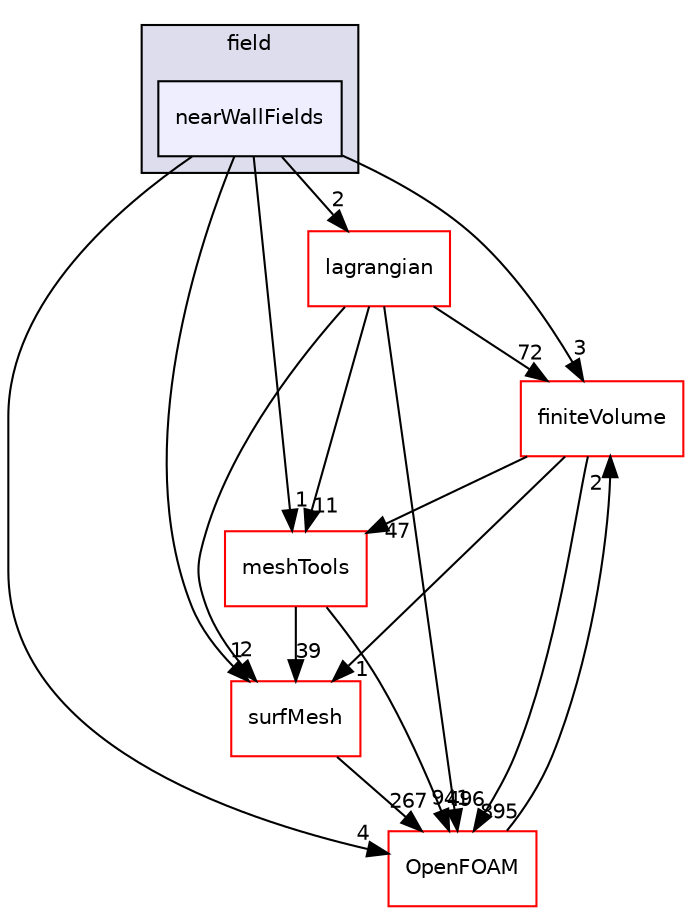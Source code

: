 digraph "src/functionObjects/field/nearWallFields" {
  bgcolor=transparent;
  compound=true
  node [ fontsize="10", fontname="Helvetica"];
  edge [ labelfontsize="10", labelfontname="Helvetica"];
  subgraph clusterdir_bae024cac12ddc6733a616261920a91f {
    graph [ bgcolor="#ddddee", pencolor="black", label="field" fontname="Helvetica", fontsize="10", URL="dir_bae024cac12ddc6733a616261920a91f.html"]
  dir_cfb7e5298cbc771b8da02a4eaaaf66b9 [shape=box, label="nearWallFields", style="filled", fillcolor="#eeeeff", pencolor="black", URL="dir_cfb7e5298cbc771b8da02a4eaaaf66b9.html"];
  }
  dir_9bd15774b555cf7259a6fa18f99fe99b [shape=box label="finiteVolume" color="red" URL="dir_9bd15774b555cf7259a6fa18f99fe99b.html"];
  dir_0a88fe22feb23ce5f078a04a1df67721 [shape=box label="surfMesh" color="red" URL="dir_0a88fe22feb23ce5f078a04a1df67721.html"];
  dir_ae30ad0bef50cf391b24c614251bb9fd [shape=box label="meshTools" color="red" URL="dir_ae30ad0bef50cf391b24c614251bb9fd.html"];
  dir_c5473ff19b20e6ec4dfe5c310b3778a8 [shape=box label="OpenFOAM" color="red" URL="dir_c5473ff19b20e6ec4dfe5c310b3778a8.html"];
  dir_f8c25efc4b6f6a8502a42d5af7554d23 [shape=box label="lagrangian" color="red" URL="dir_f8c25efc4b6f6a8502a42d5af7554d23.html"];
  dir_9bd15774b555cf7259a6fa18f99fe99b->dir_0a88fe22feb23ce5f078a04a1df67721 [headlabel="1", labeldistance=1.5 headhref="dir_000814_003623.html"];
  dir_9bd15774b555cf7259a6fa18f99fe99b->dir_ae30ad0bef50cf391b24c614251bb9fd [headlabel="47", labeldistance=1.5 headhref="dir_000814_001949.html"];
  dir_9bd15774b555cf7259a6fa18f99fe99b->dir_c5473ff19b20e6ec4dfe5c310b3778a8 [headlabel="895", labeldistance=1.5 headhref="dir_000814_002151.html"];
  dir_0a88fe22feb23ce5f078a04a1df67721->dir_c5473ff19b20e6ec4dfe5c310b3778a8 [headlabel="267", labeldistance=1.5 headhref="dir_003623_002151.html"];
  dir_ae30ad0bef50cf391b24c614251bb9fd->dir_0a88fe22feb23ce5f078a04a1df67721 [headlabel="39", labeldistance=1.5 headhref="dir_001949_003623.html"];
  dir_ae30ad0bef50cf391b24c614251bb9fd->dir_c5473ff19b20e6ec4dfe5c310b3778a8 [headlabel="941", labeldistance=1.5 headhref="dir_001949_002151.html"];
  dir_cfb7e5298cbc771b8da02a4eaaaf66b9->dir_9bd15774b555cf7259a6fa18f99fe99b [headlabel="3", labeldistance=1.5 headhref="dir_001311_000814.html"];
  dir_cfb7e5298cbc771b8da02a4eaaaf66b9->dir_0a88fe22feb23ce5f078a04a1df67721 [headlabel="1", labeldistance=1.5 headhref="dir_001311_003623.html"];
  dir_cfb7e5298cbc771b8da02a4eaaaf66b9->dir_ae30ad0bef50cf391b24c614251bb9fd [headlabel="1", labeldistance=1.5 headhref="dir_001311_001949.html"];
  dir_cfb7e5298cbc771b8da02a4eaaaf66b9->dir_c5473ff19b20e6ec4dfe5c310b3778a8 [headlabel="4", labeldistance=1.5 headhref="dir_001311_002151.html"];
  dir_cfb7e5298cbc771b8da02a4eaaaf66b9->dir_f8c25efc4b6f6a8502a42d5af7554d23 [headlabel="2", labeldistance=1.5 headhref="dir_001311_001500.html"];
  dir_c5473ff19b20e6ec4dfe5c310b3778a8->dir_9bd15774b555cf7259a6fa18f99fe99b [headlabel="2", labeldistance=1.5 headhref="dir_002151_000814.html"];
  dir_f8c25efc4b6f6a8502a42d5af7554d23->dir_9bd15774b555cf7259a6fa18f99fe99b [headlabel="72", labeldistance=1.5 headhref="dir_001500_000814.html"];
  dir_f8c25efc4b6f6a8502a42d5af7554d23->dir_0a88fe22feb23ce5f078a04a1df67721 [headlabel="2", labeldistance=1.5 headhref="dir_001500_003623.html"];
  dir_f8c25efc4b6f6a8502a42d5af7554d23->dir_ae30ad0bef50cf391b24c614251bb9fd [headlabel="11", labeldistance=1.5 headhref="dir_001500_001949.html"];
  dir_f8c25efc4b6f6a8502a42d5af7554d23->dir_c5473ff19b20e6ec4dfe5c310b3778a8 [headlabel="496", labeldistance=1.5 headhref="dir_001500_002151.html"];
}
